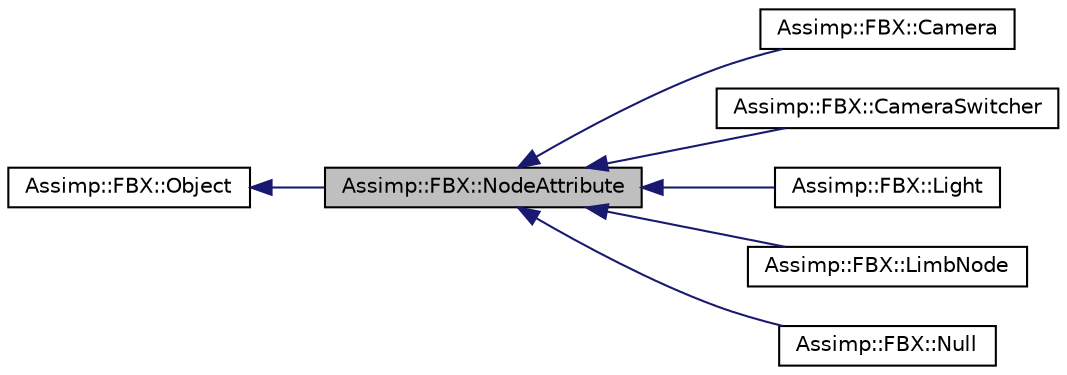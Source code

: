 digraph "Assimp::FBX::NodeAttribute"
{
  edge [fontname="Helvetica",fontsize="10",labelfontname="Helvetica",labelfontsize="10"];
  node [fontname="Helvetica",fontsize="10",shape=record];
  rankdir="LR";
  Node1 [label="Assimp::FBX::NodeAttribute",height=0.2,width=0.4,color="black", fillcolor="grey75", style="filled", fontcolor="black"];
  Node2 -> Node1 [dir="back",color="midnightblue",fontsize="10",style="solid",fontname="Helvetica"];
  Node2 [label="Assimp::FBX::Object",height=0.2,width=0.4,color="black", fillcolor="white", style="filled",URL="$class_assimp_1_1_f_b_x_1_1_object.html"];
  Node1 -> Node3 [dir="back",color="midnightblue",fontsize="10",style="solid",fontname="Helvetica"];
  Node3 [label="Assimp::FBX::Camera",height=0.2,width=0.4,color="black", fillcolor="white", style="filled",URL="$class_assimp_1_1_f_b_x_1_1_camera.html"];
  Node1 -> Node4 [dir="back",color="midnightblue",fontsize="10",style="solid",fontname="Helvetica"];
  Node4 [label="Assimp::FBX::CameraSwitcher",height=0.2,width=0.4,color="black", fillcolor="white", style="filled",URL="$class_assimp_1_1_f_b_x_1_1_camera_switcher.html"];
  Node1 -> Node5 [dir="back",color="midnightblue",fontsize="10",style="solid",fontname="Helvetica"];
  Node5 [label="Assimp::FBX::Light",height=0.2,width=0.4,color="black", fillcolor="white", style="filled",URL="$class_assimp_1_1_f_b_x_1_1_light.html"];
  Node1 -> Node6 [dir="back",color="midnightblue",fontsize="10",style="solid",fontname="Helvetica"];
  Node6 [label="Assimp::FBX::LimbNode",height=0.2,width=0.4,color="black", fillcolor="white", style="filled",URL="$class_assimp_1_1_f_b_x_1_1_limb_node.html"];
  Node1 -> Node7 [dir="back",color="midnightblue",fontsize="10",style="solid",fontname="Helvetica"];
  Node7 [label="Assimp::FBX::Null",height=0.2,width=0.4,color="black", fillcolor="white", style="filled",URL="$class_assimp_1_1_f_b_x_1_1_null.html"];
}
